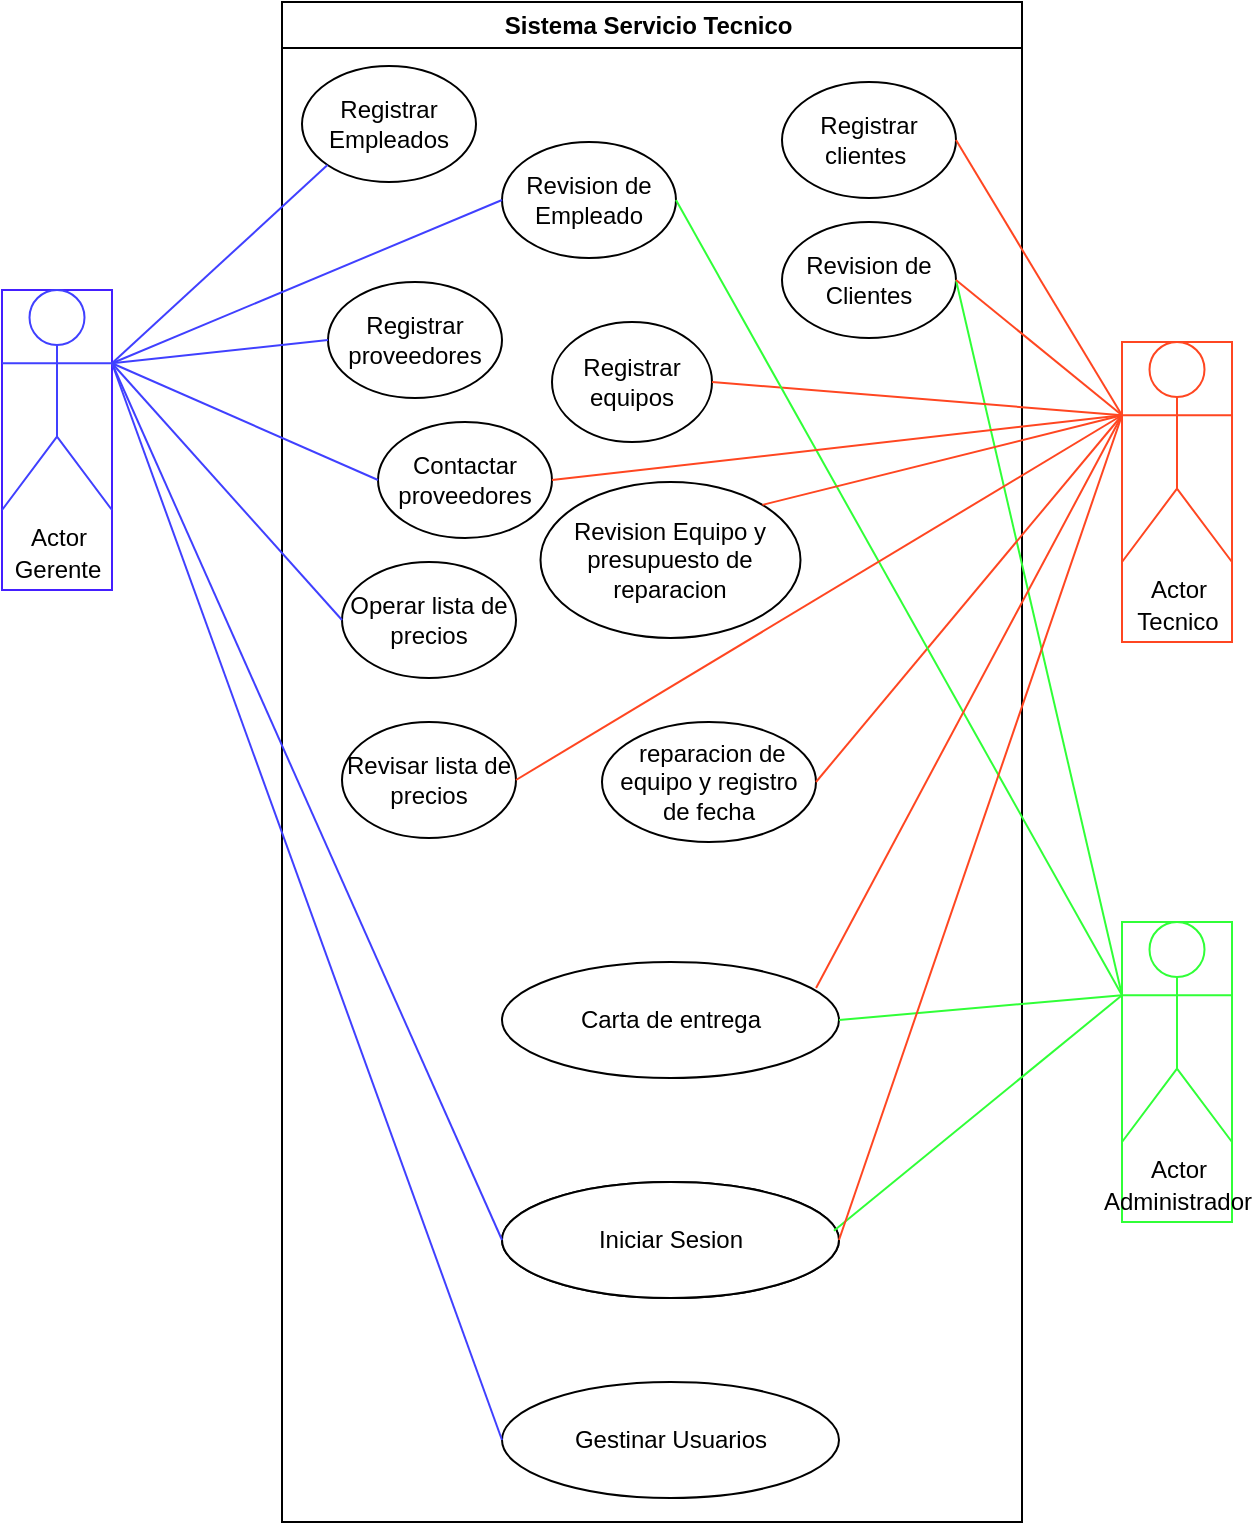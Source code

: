 <mxfile version="15.3.5" type="device"><diagram name="Page-1" id="e7e014a7-5840-1c2e-5031-d8a46d1fe8dd"><mxGraphModel dx="1326" dy="1624" grid="1" gridSize="10" guides="1" tooltips="1" connect="1" arrows="1" fold="1" page="1" pageScale="1" pageWidth="1169" pageHeight="826" math="0" shadow="0"><root><mxCell id="0"/><mxCell id="1" parent="0"/><mxCell id="2" value="Sistema Servicio Tecnico " style="swimlane;whiteSpace=wrap;" parent="1" vertex="1"><mxGeometry x="410" y="-170" width="370" height="760" as="geometry"/></mxCell><mxCell id="C51OQbgmnXR2JfOVFOhj-41" value="Registrar clientes&amp;nbsp;" style="ellipse;whiteSpace=wrap;html=1;hachureGap=4;pointerEvents=0;" parent="2" vertex="1"><mxGeometry x="250" y="40" width="87" height="58" as="geometry"/></mxCell><mxCell id="C51OQbgmnXR2JfOVFOhj-43" value="Registrar Empleados" style="ellipse;whiteSpace=wrap;html=1;hachureGap=4;pointerEvents=0;fillColor=#FFFFFF;" parent="2" vertex="1"><mxGeometry x="10" y="32" width="87" height="58" as="geometry"/></mxCell><mxCell id="C51OQbgmnXR2JfOVFOhj-56" value="Revision de Empleado" style="ellipse;whiteSpace=wrap;html=1;hachureGap=4;pointerEvents=0;fillColor=#FFFFFF;" parent="2" vertex="1"><mxGeometry x="110" y="70" width="87" height="58" as="geometry"/></mxCell><mxCell id="C51OQbgmnXR2JfOVFOhj-57" value="Revision de Clientes" style="ellipse;whiteSpace=wrap;html=1;hachureGap=4;pointerEvents=0;fillColor=#FFFFFF;" parent="2" vertex="1"><mxGeometry x="250" y="110" width="87" height="58" as="geometry"/></mxCell><mxCell id="C51OQbgmnXR2JfOVFOhj-59" value="Gestinar Usuarios" style="ellipse;whiteSpace=wrap;html=1;hachureGap=4;pointerEvents=0;" parent="2" vertex="1"><mxGeometry x="110" y="690" width="168.5" height="58" as="geometry"/></mxCell><mxCell id="C51OQbgmnXR2JfOVFOhj-60" value="Registrar equipos" style="ellipse;whiteSpace=wrap;html=1;hachureGap=4;pointerEvents=0;fillColor=#FFFFFF;" parent="2" vertex="1"><mxGeometry x="135" y="160" width="80" height="60" as="geometry"/></mxCell><mxCell id="C51OQbgmnXR2JfOVFOhj-61" value="Iniciar Sesion" style="ellipse;whiteSpace=wrap;html=1;hachureGap=4;pointerEvents=0;fillColor=#C08AFF;" parent="2" vertex="1"><mxGeometry x="110" y="590" width="168.5" height="58" as="geometry"/></mxCell><mxCell id="C51OQbgmnXR2JfOVFOhj-87" value="&amp;nbsp;reparacion de equipo y registro de fecha" style="ellipse;whiteSpace=wrap;html=1;hachureGap=4;pointerEvents=0;fillColor=#FFFFFF;" parent="2" vertex="1"><mxGeometry x="160" y="360" width="107" height="60" as="geometry"/></mxCell><mxCell id="C51OQbgmnXR2JfOVFOhj-91" value="Carta de entrega" style="ellipse;whiteSpace=wrap;html=1;hachureGap=4;pointerEvents=0;" parent="2" vertex="1"><mxGeometry x="110" y="480" width="168.5" height="58" as="geometry"/></mxCell><mxCell id="lY64wZV0b48eh-t8lP19-2" value="Revision Equipo y presupuesto de reparacion" style="ellipse;whiteSpace=wrap;html=1;hachureGap=4;pointerEvents=0;fillColor=#FFFFFF;" parent="2" vertex="1"><mxGeometry x="129.25" y="240" width="130" height="78" as="geometry"/></mxCell><mxCell id="lY64wZV0b48eh-t8lP19-4" value="Iniciar Sesion" style="ellipse;whiteSpace=wrap;html=1;hachureGap=4;pointerEvents=0;fillColor=#FFFFFF;" parent="2" vertex="1"><mxGeometry x="110" y="590" width="168.5" height="58" as="geometry"/></mxCell><mxCell id="k0iA-2am5WfBfGnGi9iM-3" value="Contactar proveedores" style="ellipse;whiteSpace=wrap;html=1;hachureGap=4;pointerEvents=0;fillColor=#FFFFFF;" parent="2" vertex="1"><mxGeometry x="48" y="210" width="87" height="58" as="geometry"/></mxCell><mxCell id="k0iA-2am5WfBfGnGi9iM-4" value="Registrar proveedores" style="ellipse;whiteSpace=wrap;html=1;hachureGap=4;pointerEvents=0;fillColor=#FFFFFF;" parent="2" vertex="1"><mxGeometry x="23" y="140" width="87" height="58" as="geometry"/></mxCell><mxCell id="U7Fd5Hj0n_C6Q2jTutyg-3" value="Operar lista de precios" style="ellipse;whiteSpace=wrap;html=1;hachureGap=4;pointerEvents=0;fillColor=#FFFFFF;" vertex="1" parent="2"><mxGeometry x="30" y="280" width="87" height="58" as="geometry"/></mxCell><mxCell id="U7Fd5Hj0n_C6Q2jTutyg-4" value="Revisar lista de precios" style="ellipse;whiteSpace=wrap;html=1;hachureGap=4;pointerEvents=0;fillColor=#FFFFFF;" vertex="1" parent="2"><mxGeometry x="30" y="360" width="87" height="58" as="geometry"/></mxCell><mxCell id="C51OQbgmnXR2JfOVFOhj-68" value="" style="group;strokeColor=#441FFF;" parent="1" vertex="1" connectable="0"><mxGeometry x="270" y="-26" width="55" height="150" as="geometry"/></mxCell><object label="Actor" id="C51OQbgmnXR2JfOVFOhj-63"><mxCell style="shape=umlActor;verticalLabelPosition=bottom;verticalAlign=top;html=1;outlineConnect=0;hachureGap=4;pointerEvents=0;strokeColor=#4040FF;" parent="C51OQbgmnXR2JfOVFOhj-68" vertex="1"><mxGeometry width="55" height="110" as="geometry"/></mxCell></object><mxCell id="C51OQbgmnXR2JfOVFOhj-67" value="Gerente&lt;br&gt;" style="text;html=1;strokeColor=none;fillColor=none;align=center;verticalAlign=middle;whiteSpace=wrap;rounded=0;hachureGap=4;pointerEvents=0;" parent="C51OQbgmnXR2JfOVFOhj-68" vertex="1"><mxGeometry x="7.5" y="130" width="40" height="20" as="geometry"/></mxCell><mxCell id="C51OQbgmnXR2JfOVFOhj-69" value="" style="group;strokeColor=#FF4621;" parent="1" vertex="1" connectable="0"><mxGeometry x="830" width="55" height="150" as="geometry"/></mxCell><object label="Actor" id="C51OQbgmnXR2JfOVFOhj-70"><mxCell style="shape=umlActor;verticalLabelPosition=bottom;verticalAlign=top;html=1;outlineConnect=0;hachureGap=4;pointerEvents=0;strokeColor=#FF4621;" parent="C51OQbgmnXR2JfOVFOhj-69" vertex="1"><mxGeometry width="55" height="110" as="geometry"/></mxCell></object><mxCell id="C51OQbgmnXR2JfOVFOhj-71" value="Tecnico" style="text;html=1;strokeColor=none;fillColor=none;align=center;verticalAlign=middle;whiteSpace=wrap;rounded=0;hachureGap=4;pointerEvents=0;" parent="C51OQbgmnXR2JfOVFOhj-69" vertex="1"><mxGeometry x="7.5" y="130" width="40" height="20" as="geometry"/></mxCell><mxCell id="C51OQbgmnXR2JfOVFOhj-73" value="" style="group;strokeColor=#30FF37;" parent="1" vertex="1" connectable="0"><mxGeometry x="830" y="290" width="55" height="150" as="geometry"/></mxCell><object label="Actor" id="C51OQbgmnXR2JfOVFOhj-74"><mxCell style="shape=umlActor;verticalLabelPosition=bottom;verticalAlign=top;html=1;outlineConnect=0;hachureGap=4;pointerEvents=0;strokeColor=#30FF37;" parent="C51OQbgmnXR2JfOVFOhj-73" vertex="1"><mxGeometry width="55" height="110" as="geometry"/></mxCell></object><mxCell id="C51OQbgmnXR2JfOVFOhj-75" value="Administrador&lt;br&gt;" style="text;html=1;strokeColor=none;fillColor=none;align=center;verticalAlign=middle;whiteSpace=wrap;rounded=0;hachureGap=4;pointerEvents=0;" parent="C51OQbgmnXR2JfOVFOhj-73" vertex="1"><mxGeometry x="7.5" y="130" width="40" height="20" as="geometry"/></mxCell><mxCell id="C51OQbgmnXR2JfOVFOhj-94" value="" style="endArrow=none;html=1;startSize=14;endSize=14;sourcePerimeterSpacing=8;targetPerimeterSpacing=8;entryX=0;entryY=0.5;entryDx=0;entryDy=0;exitX=1;exitY=0.333;exitDx=0;exitDy=0;exitPerimeter=0;strokeColor=#4040FF;" parent="1" source="C51OQbgmnXR2JfOVFOhj-63" target="C51OQbgmnXR2JfOVFOhj-56" edge="1"><mxGeometry width="50" height="50" relative="1" as="geometry"><mxPoint x="250" as="sourcePoint"/><mxPoint x="350" y="40" as="targetPoint"/></mxGeometry></mxCell><mxCell id="C51OQbgmnXR2JfOVFOhj-96" value="" style="endArrow=none;html=1;startSize=14;endSize=14;sourcePerimeterSpacing=8;targetPerimeterSpacing=8;entryX=0;entryY=0.5;entryDx=0;entryDy=0;exitX=1;exitY=0.333;exitDx=0;exitDy=0;exitPerimeter=0;strokeColor=#4040FF;" parent="1" source="C51OQbgmnXR2JfOVFOhj-63" target="C51OQbgmnXR2JfOVFOhj-61" edge="1"><mxGeometry width="50" height="50" relative="1" as="geometry"><mxPoint x="260" y="30" as="sourcePoint"/><mxPoint x="330" y="190" as="targetPoint"/></mxGeometry></mxCell><mxCell id="C51OQbgmnXR2JfOVFOhj-98" value="" style="endArrow=none;html=1;startSize=14;endSize=14;sourcePerimeterSpacing=8;targetPerimeterSpacing=8;exitX=1;exitY=0.333;exitDx=0;exitDy=0;exitPerimeter=0;entryX=0;entryY=1;entryDx=0;entryDy=0;strokeColor=#4040FF;" parent="1" source="C51OQbgmnXR2JfOVFOhj-63" target="C51OQbgmnXR2JfOVFOhj-43" edge="1"><mxGeometry width="50" height="50" relative="1" as="geometry"><mxPoint x="570" y="130" as="sourcePoint"/><mxPoint x="620" y="80" as="targetPoint"/></mxGeometry></mxCell><mxCell id="C51OQbgmnXR2JfOVFOhj-99" value="" style="endArrow=none;html=1;startSize=14;endSize=14;sourcePerimeterSpacing=8;targetPerimeterSpacing=8;entryX=1;entryY=0.5;entryDx=0;entryDy=0;exitX=0;exitY=0.333;exitDx=0;exitDy=0;exitPerimeter=0;strokeColor=#FF4621;" parent="1" source="C51OQbgmnXR2JfOVFOhj-70" target="C51OQbgmnXR2JfOVFOhj-41" edge="1"><mxGeometry width="50" height="50" relative="1" as="geometry"><mxPoint x="570" y="220" as="sourcePoint"/><mxPoint x="620" y="170" as="targetPoint"/></mxGeometry></mxCell><mxCell id="C51OQbgmnXR2JfOVFOhj-100" value="" style="endArrow=none;html=1;startSize=14;endSize=14;sourcePerimeterSpacing=8;targetPerimeterSpacing=8;entryX=1;entryY=0.5;entryDx=0;entryDy=0;exitX=0;exitY=0.333;exitDx=0;exitDy=0;exitPerimeter=0;strokeColor=#30FF37;" parent="1" source="C51OQbgmnXR2JfOVFOhj-74" target="C51OQbgmnXR2JfOVFOhj-57" edge="1"><mxGeometry width="50" height="50" relative="1" as="geometry"><mxPoint x="830" y="380" as="sourcePoint"/><mxPoint x="620" y="170" as="targetPoint"/></mxGeometry></mxCell><mxCell id="C51OQbgmnXR2JfOVFOhj-101" value="" style="endArrow=none;html=1;startSize=14;endSize=14;sourcePerimeterSpacing=8;targetPerimeterSpacing=8;entryX=0;entryY=0.333;entryDx=0;entryDy=0;entryPerimeter=0;exitX=1;exitY=0.5;exitDx=0;exitDy=0;strokeColor=#FF4621;" parent="1" source="C51OQbgmnXR2JfOVFOhj-57" target="C51OQbgmnXR2JfOVFOhj-70" edge="1"><mxGeometry width="50" height="50" relative="1" as="geometry"><mxPoint x="649.25" y="240" as="sourcePoint"/><mxPoint x="699.25" y="190" as="targetPoint"/></mxGeometry></mxCell><mxCell id="C51OQbgmnXR2JfOVFOhj-104" value="" style="endArrow=none;html=1;startSize=14;endSize=14;sourcePerimeterSpacing=8;targetPerimeterSpacing=8;entryX=0;entryY=0.333;entryDx=0;entryDy=0;entryPerimeter=0;exitX=0.985;exitY=0.42;exitDx=0;exitDy=0;exitPerimeter=0;strokeColor=#30FF37;" parent="1" source="C51OQbgmnXR2JfOVFOhj-61" target="C51OQbgmnXR2JfOVFOhj-74" edge="1"><mxGeometry width="50" height="50" relative="1" as="geometry"><mxPoint x="657" y="470" as="sourcePoint"/><mxPoint x="707" y="420" as="targetPoint"/></mxGeometry></mxCell><mxCell id="C51OQbgmnXR2JfOVFOhj-102" value="" style="endArrow=none;html=1;startSize=14;endSize=14;sourcePerimeterSpacing=8;targetPerimeterSpacing=8;entryX=0;entryY=0.333;entryDx=0;entryDy=0;entryPerimeter=0;exitX=1;exitY=0.5;exitDx=0;exitDy=0;strokeColor=#FF4621;" parent="1" source="C51OQbgmnXR2JfOVFOhj-60" target="C51OQbgmnXR2JfOVFOhj-70" edge="1"><mxGeometry width="50" height="50" relative="1" as="geometry"><mxPoint x="637" y="285" as="sourcePoint"/><mxPoint x="687" y="235" as="targetPoint"/></mxGeometry></mxCell><mxCell id="C51OQbgmnXR2JfOVFOhj-106" value="" style="endArrow=none;html=1;startSize=14;endSize=14;sourcePerimeterSpacing=8;targetPerimeterSpacing=8;entryX=0;entryY=0.333;entryDx=0;entryDy=0;entryPerimeter=0;exitX=1;exitY=0.5;exitDx=0;exitDy=0;strokeColor=#FF4621;" parent="1" source="C51OQbgmnXR2JfOVFOhj-87" target="C51OQbgmnXR2JfOVFOhj-70" edge="1"><mxGeometry width="50" height="50" relative="1" as="geometry"><mxPoint x="480" y="280" as="sourcePoint"/><mxPoint x="530" y="230" as="targetPoint"/></mxGeometry></mxCell><mxCell id="C51OQbgmnXR2JfOVFOhj-107" value="" style="endArrow=none;html=1;startSize=14;endSize=14;sourcePerimeterSpacing=8;targetPerimeterSpacing=8;entryX=1;entryY=0.5;entryDx=0;entryDy=0;exitX=0;exitY=0.333;exitDx=0;exitDy=0;exitPerimeter=0;strokeColor=#30FF37;" parent="1" source="C51OQbgmnXR2JfOVFOhj-74" target="C51OQbgmnXR2JfOVFOhj-91" edge="1"><mxGeometry width="50" height="50" relative="1" as="geometry"><mxPoint x="570" y="300" as="sourcePoint"/><mxPoint x="620" y="250" as="targetPoint"/></mxGeometry></mxCell><mxCell id="C51OQbgmnXR2JfOVFOhj-108" value="" style="endArrow=none;html=1;startSize=14;endSize=14;sourcePerimeterSpacing=8;targetPerimeterSpacing=8;entryX=1;entryY=0.5;entryDx=0;entryDy=0;exitX=0;exitY=0.333;exitDx=0;exitDy=0;exitPerimeter=0;strokeColor=#30FF37;" parent="1" source="C51OQbgmnXR2JfOVFOhj-74" target="C51OQbgmnXR2JfOVFOhj-56" edge="1"><mxGeometry width="50" height="50" relative="1" as="geometry"><mxPoint x="840" y="360" as="sourcePoint"/><mxPoint x="620" y="250" as="targetPoint"/></mxGeometry></mxCell><mxCell id="C51OQbgmnXR2JfOVFOhj-111" value="" style="endArrow=none;html=1;startSize=14;endSize=14;sourcePerimeterSpacing=8;targetPerimeterSpacing=8;entryX=0;entryY=0.333;entryDx=0;entryDy=0;entryPerimeter=0;exitX=1;exitY=0.5;exitDx=0;exitDy=0;strokeColor=#FF4621;" parent="1" source="C51OQbgmnXR2JfOVFOhj-61" target="C51OQbgmnXR2JfOVFOhj-70" edge="1"><mxGeometry width="50" height="50" relative="1" as="geometry"><mxPoint x="570" y="380" as="sourcePoint"/><mxPoint x="620" y="330" as="targetPoint"/></mxGeometry></mxCell><mxCell id="cm03qGtG-lL3zWcbLhQo-9" value="" style="endArrow=none;html=1;startSize=14;endSize=14;sourcePerimeterSpacing=8;targetPerimeterSpacing=8;entryX=0;entryY=0.5;entryDx=0;entryDy=0;strokeColor=#4040FF;exitX=1;exitY=0.333;exitDx=0;exitDy=0;exitPerimeter=0;" parent="1" source="C51OQbgmnXR2JfOVFOhj-63" target="C51OQbgmnXR2JfOVFOhj-59" edge="1"><mxGeometry width="50" height="50" relative="1" as="geometry"><mxPoint x="250" as="sourcePoint"/><mxPoint x="500.75" y="519" as="targetPoint"/></mxGeometry></mxCell><mxCell id="lY64wZV0b48eh-t8lP19-3" value="" style="endArrow=none;html=1;startSize=14;endSize=14;sourcePerimeterSpacing=8;targetPerimeterSpacing=8;exitX=1;exitY=0;exitDx=0;exitDy=0;strokeColor=#FF4621;entryX=0;entryY=0.333;entryDx=0;entryDy=0;entryPerimeter=0;" parent="1" source="lY64wZV0b48eh-t8lP19-2" target="C51OQbgmnXR2JfOVFOhj-70" edge="1"><mxGeometry width="50" height="50" relative="1" as="geometry"><mxPoint x="557.25" y="308" as="sourcePoint"/><mxPoint x="870" y="67" as="targetPoint"/></mxGeometry></mxCell><mxCell id="k0iA-2am5WfBfGnGi9iM-2" value="" style="endArrow=none;html=1;startSize=14;endSize=14;sourcePerimeterSpacing=8;targetPerimeterSpacing=8;exitX=0.932;exitY=0.224;exitDx=0;exitDy=0;strokeColor=#FF4621;exitPerimeter=0;entryX=0;entryY=0.333;entryDx=0;entryDy=0;entryPerimeter=0;" parent="1" source="C51OQbgmnXR2JfOVFOhj-91" target="C51OQbgmnXR2JfOVFOhj-70" edge="1"><mxGeometry width="50" height="50" relative="1" as="geometry"><mxPoint x="660.5" y="260" as="sourcePoint"/><mxPoint x="860" y="60" as="targetPoint"/></mxGeometry></mxCell><mxCell id="k0iA-2am5WfBfGnGi9iM-5" value="" style="endArrow=none;html=1;startSize=14;endSize=14;sourcePerimeterSpacing=8;targetPerimeterSpacing=8;entryX=0;entryY=0.5;entryDx=0;entryDy=0;strokeColor=#4040FF;exitX=1;exitY=0.333;exitDx=0;exitDy=0;exitPerimeter=0;" parent="1" source="C51OQbgmnXR2JfOVFOhj-63" target="k0iA-2am5WfBfGnGi9iM-3" edge="1"><mxGeometry width="50" height="50" relative="1" as="geometry"><mxPoint x="290" y="20" as="sourcePoint"/><mxPoint x="530.0" y="-41" as="targetPoint"/></mxGeometry></mxCell><mxCell id="k0iA-2am5WfBfGnGi9iM-6" value="" style="endArrow=none;html=1;startSize=14;endSize=14;sourcePerimeterSpacing=8;targetPerimeterSpacing=8;entryX=0;entryY=0.5;entryDx=0;entryDy=0;exitX=1;exitY=0.333;exitDx=0;exitDy=0;exitPerimeter=0;strokeColor=#4040FF;" parent="1" source="C51OQbgmnXR2JfOVFOhj-63" target="k0iA-2am5WfBfGnGi9iM-4" edge="1"><mxGeometry width="50" height="50" relative="1" as="geometry"><mxPoint x="265" y="16.667" as="sourcePoint"/><mxPoint x="540.0" y="-31" as="targetPoint"/></mxGeometry></mxCell><mxCell id="U7Fd5Hj0n_C6Q2jTutyg-2" value="" style="endArrow=none;html=1;startSize=14;endSize=14;sourcePerimeterSpacing=8;targetPerimeterSpacing=8;exitX=1;exitY=0.5;exitDx=0;exitDy=0;strokeColor=#FF4621;entryX=0;entryY=0.333;entryDx=0;entryDy=0;entryPerimeter=0;" edge="1" parent="1" source="k0iA-2am5WfBfGnGi9iM-3" target="C51OQbgmnXR2JfOVFOhj-70"><mxGeometry width="50" height="50" relative="1" as="geometry"><mxPoint x="665.962" y="119.423" as="sourcePoint"/><mxPoint x="840" y="46.667" as="targetPoint"/></mxGeometry></mxCell><mxCell id="U7Fd5Hj0n_C6Q2jTutyg-5" value="" style="endArrow=none;html=1;startSize=14;endSize=14;sourcePerimeterSpacing=8;targetPerimeterSpacing=8;exitX=1;exitY=0.5;exitDx=0;exitDy=0;strokeColor=#FF4621;entryX=0;entryY=0.333;entryDx=0;entryDy=0;entryPerimeter=0;" edge="1" parent="1" source="U7Fd5Hj0n_C6Q2jTutyg-4" target="C51OQbgmnXR2JfOVFOhj-70"><mxGeometry width="50" height="50" relative="1" as="geometry"><mxPoint x="687" y="230" as="sourcePoint"/><mxPoint x="830" y="40" as="targetPoint"/></mxGeometry></mxCell><mxCell id="U7Fd5Hj0n_C6Q2jTutyg-6" value="" style="endArrow=none;html=1;startSize=14;endSize=14;sourcePerimeterSpacing=8;targetPerimeterSpacing=8;entryX=0;entryY=0.5;entryDx=0;entryDy=0;strokeColor=#4040FF;exitX=1;exitY=0.333;exitDx=0;exitDy=0;exitPerimeter=0;" edge="1" parent="1" source="C51OQbgmnXR2JfOVFOhj-63" target="U7Fd5Hj0n_C6Q2jTutyg-3"><mxGeometry width="50" height="50" relative="1" as="geometry"><mxPoint x="335" y="20.667" as="sourcePoint"/><mxPoint x="468.0" y="79" as="targetPoint"/></mxGeometry></mxCell></root></mxGraphModel></diagram></mxfile>